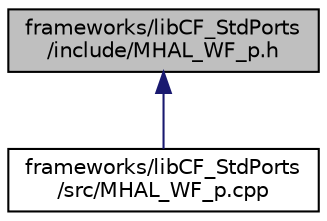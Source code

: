 digraph "frameworks/libCF_StdPorts/include/MHAL_WF_p.h"
{
 // INTERACTIVE_SVG=YES
  edge [fontname="Helvetica",fontsize="10",labelfontname="Helvetica",labelfontsize="10"];
  node [fontname="Helvetica",fontsize="10",shape=record];
  Node1 [label="frameworks/libCF_StdPorts\l/include/MHAL_WF_p.h",height=0.2,width=0.4,color="black", fillcolor="grey75", style="filled", fontcolor="black"];
  Node1 -> Node2 [dir="back",color="midnightblue",fontsize="10",style="solid",fontname="Helvetica"];
  Node2 [label="frameworks/libCF_StdPorts\l/src/MHAL_WF_p.cpp",height=0.2,width=0.4,color="black", fillcolor="white", style="filled",URL="$_m_h_a_l___w_f__p_8cpp.html",tooltip=":  "];
}
